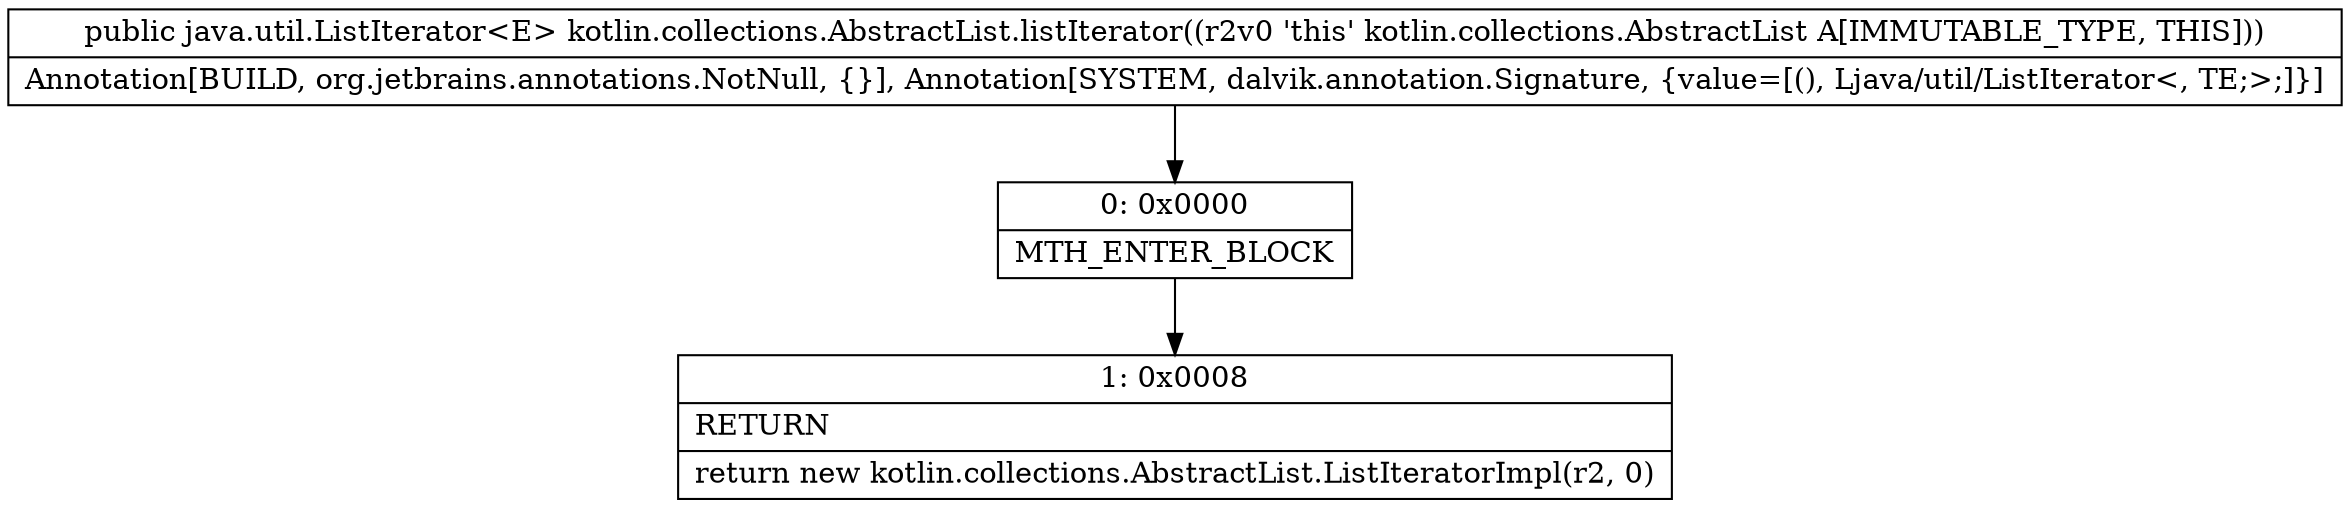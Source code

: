 digraph "CFG forkotlin.collections.AbstractList.listIterator()Ljava\/util\/ListIterator;" {
Node_0 [shape=record,label="{0\:\ 0x0000|MTH_ENTER_BLOCK\l}"];
Node_1 [shape=record,label="{1\:\ 0x0008|RETURN\l|return new kotlin.collections.AbstractList.ListIteratorImpl(r2, 0)\l}"];
MethodNode[shape=record,label="{public java.util.ListIterator\<E\> kotlin.collections.AbstractList.listIterator((r2v0 'this' kotlin.collections.AbstractList A[IMMUTABLE_TYPE, THIS]))  | Annotation[BUILD, org.jetbrains.annotations.NotNull, \{\}], Annotation[SYSTEM, dalvik.annotation.Signature, \{value=[(), Ljava\/util\/ListIterator\<, TE;\>;]\}]\l}"];
MethodNode -> Node_0;
Node_0 -> Node_1;
}

